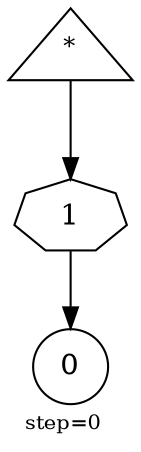 digraph {
  graph  [labelloc=bottom,labeljust=left,fontsize="10",label="step=0"];
  "409" [shape=triangle,peripheries="1",label=<<SUP>*</SUP>>,labelfontcolor=black,color=black];
  "410" [shape=circle,peripheries="1",label=<0>,labelfontcolor=black,color=black];
  "411" [label=<1>,peripheries="1",color=black,shape=septagon];
  "409" -> "411" [color=black];
  "411" -> "410" [color=black];
}